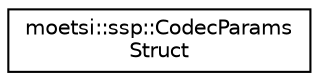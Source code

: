 digraph "Graphical Class Hierarchy"
{
 // LATEX_PDF_SIZE
  edge [fontname="Helvetica",fontsize="10",labelfontname="Helvetica",labelfontsize="10"];
  node [fontname="Helvetica",fontsize="10",shape=record];
  rankdir="LR";
  Node0 [label="moetsi::ssp::CodecParams\lStruct",height=0.2,width=0.4,color="black", fillcolor="white", style="filled",URL="$structmoetsi_1_1ssp_1_1CodecParamsStruct.html",tooltip="Codec parameters."];
}
